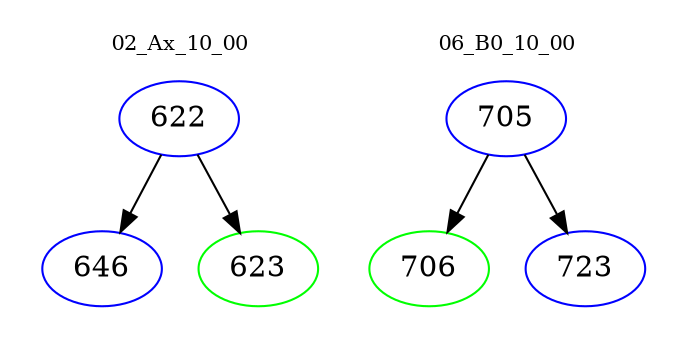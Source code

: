 digraph{
subgraph cluster_0 {
color = white
label = "02_Ax_10_00";
fontsize=10;
T0_622 [label="622", color="blue"]
T0_622 -> T0_646 [color="black"]
T0_646 [label="646", color="blue"]
T0_622 -> T0_623 [color="black"]
T0_623 [label="623", color="green"]
}
subgraph cluster_1 {
color = white
label = "06_B0_10_00";
fontsize=10;
T1_705 [label="705", color="blue"]
T1_705 -> T1_706 [color="black"]
T1_706 [label="706", color="green"]
T1_705 -> T1_723 [color="black"]
T1_723 [label="723", color="blue"]
}
}
